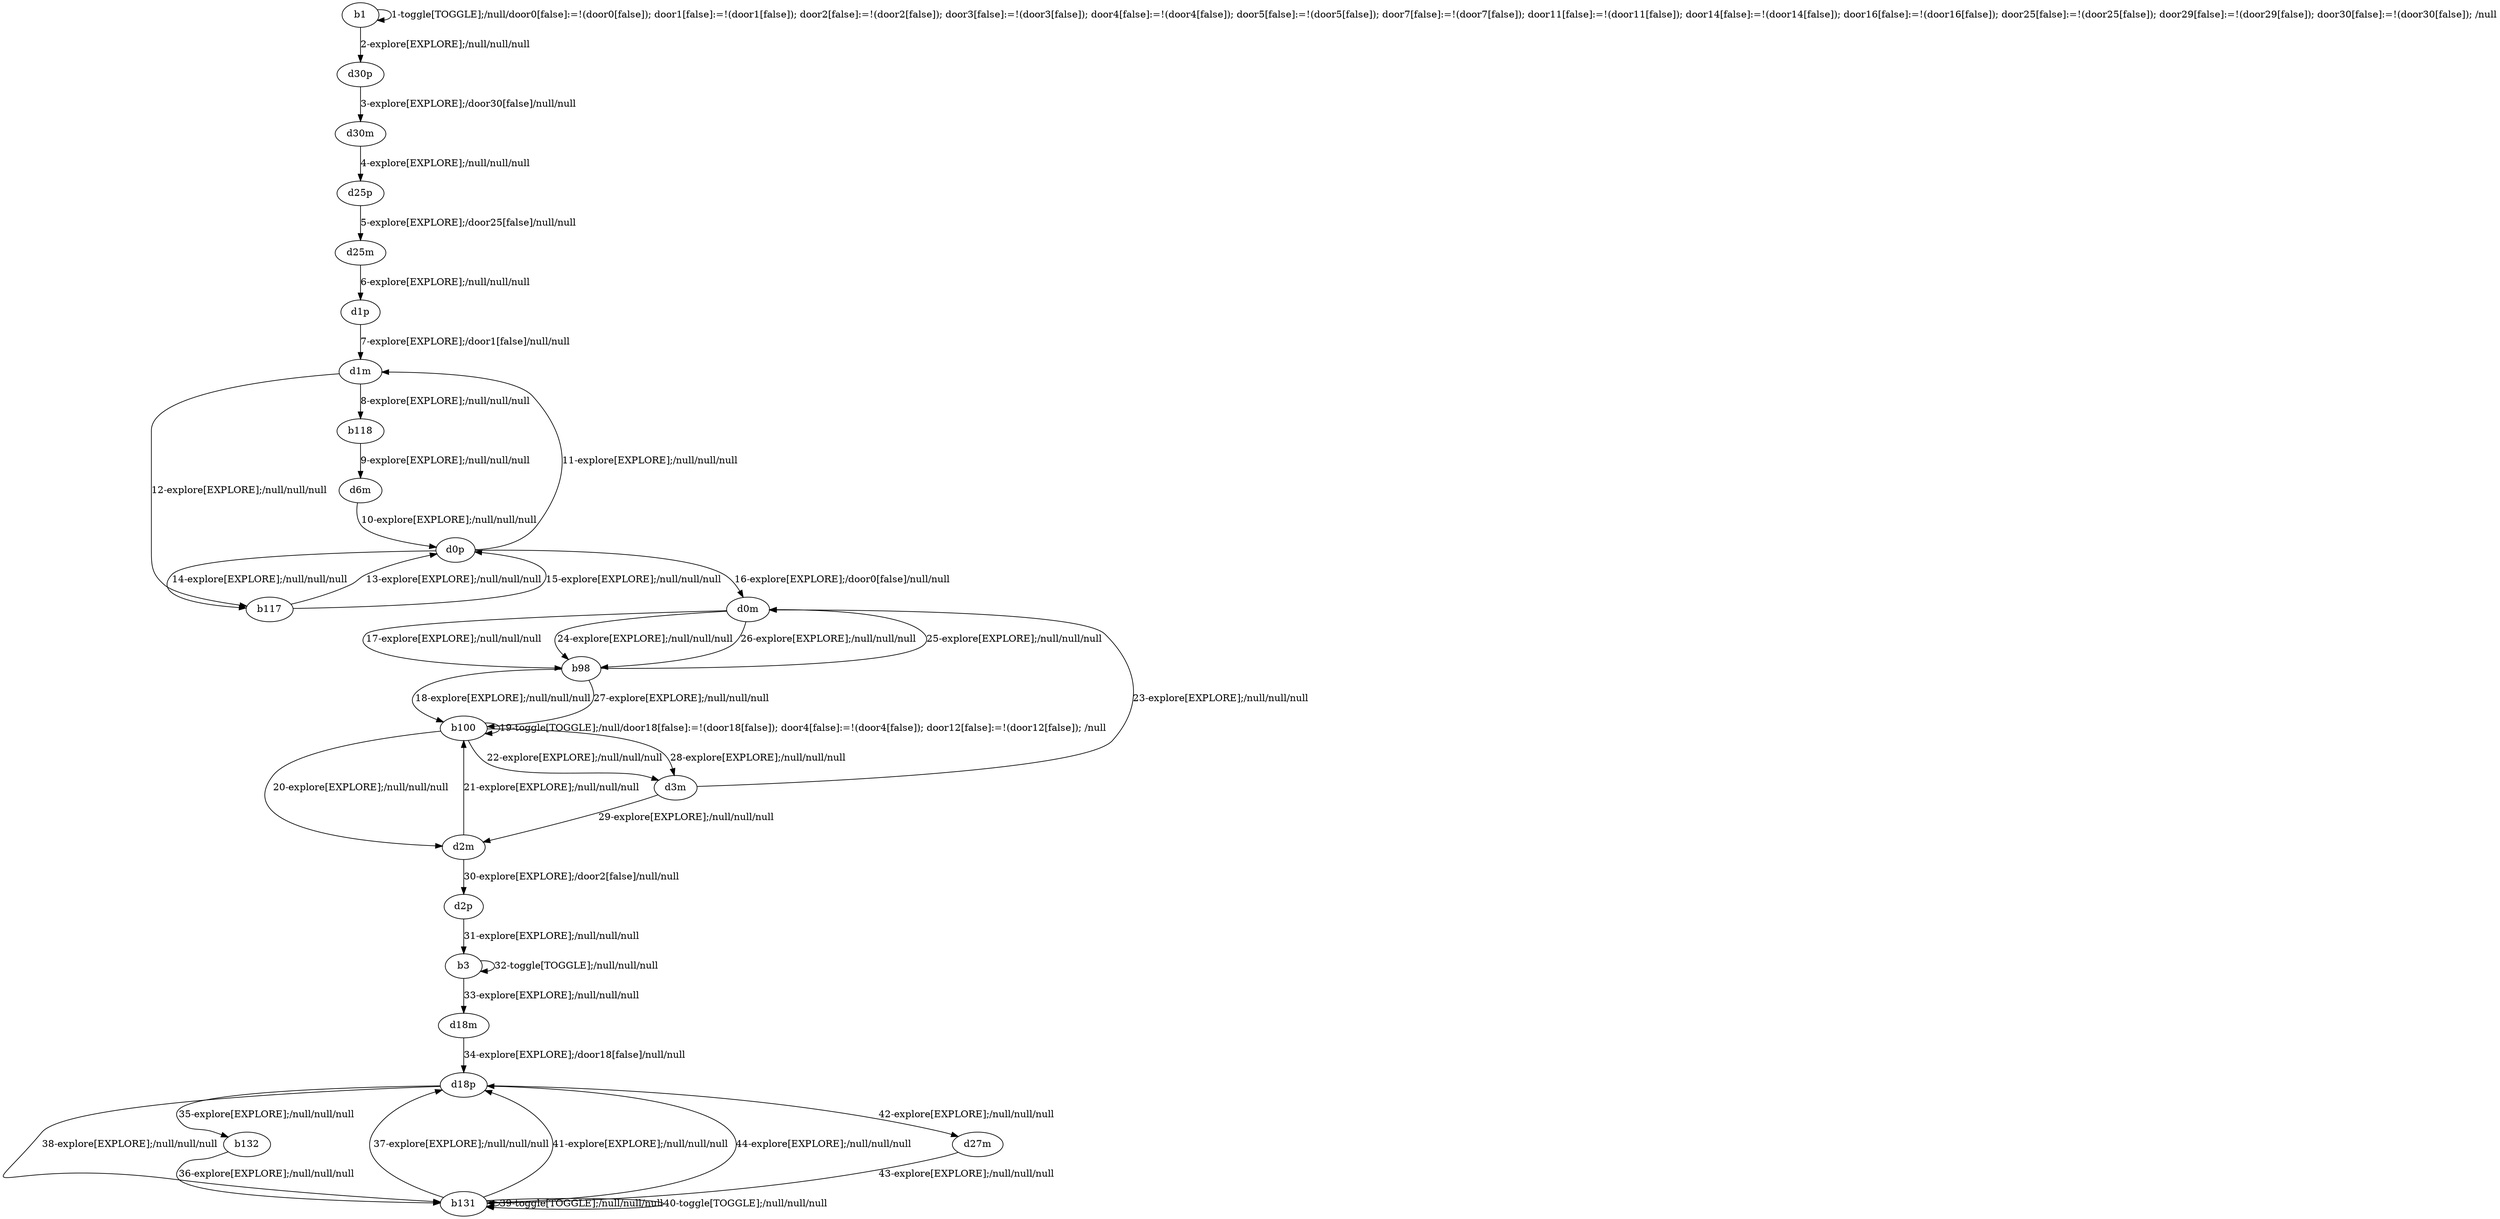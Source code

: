# Total number of goals covered by this test: 1
# d27m --> b131

digraph g {
"b1" -> "b1" [label = "1-toggle[TOGGLE];/null/door0[false]:=!(door0[false]); door1[false]:=!(door1[false]); door2[false]:=!(door2[false]); door3[false]:=!(door3[false]); door4[false]:=!(door4[false]); door5[false]:=!(door5[false]); door7[false]:=!(door7[false]); door11[false]:=!(door11[false]); door14[false]:=!(door14[false]); door16[false]:=!(door16[false]); door25[false]:=!(door25[false]); door29[false]:=!(door29[false]); door30[false]:=!(door30[false]); /null"];
"b1" -> "d30p" [label = "2-explore[EXPLORE];/null/null/null"];
"d30p" -> "d30m" [label = "3-explore[EXPLORE];/door30[false]/null/null"];
"d30m" -> "d25p" [label = "4-explore[EXPLORE];/null/null/null"];
"d25p" -> "d25m" [label = "5-explore[EXPLORE];/door25[false]/null/null"];
"d25m" -> "d1p" [label = "6-explore[EXPLORE];/null/null/null"];
"d1p" -> "d1m" [label = "7-explore[EXPLORE];/door1[false]/null/null"];
"d1m" -> "b118" [label = "8-explore[EXPLORE];/null/null/null"];
"b118" -> "d6m" [label = "9-explore[EXPLORE];/null/null/null"];
"d6m" -> "d0p" [label = "10-explore[EXPLORE];/null/null/null"];
"d0p" -> "d1m" [label = "11-explore[EXPLORE];/null/null/null"];
"d1m" -> "b117" [label = "12-explore[EXPLORE];/null/null/null"];
"b117" -> "d0p" [label = "13-explore[EXPLORE];/null/null/null"];
"d0p" -> "b117" [label = "14-explore[EXPLORE];/null/null/null"];
"b117" -> "d0p" [label = "15-explore[EXPLORE];/null/null/null"];
"d0p" -> "d0m" [label = "16-explore[EXPLORE];/door0[false]/null/null"];
"d0m" -> "b98" [label = "17-explore[EXPLORE];/null/null/null"];
"b98" -> "b100" [label = "18-explore[EXPLORE];/null/null/null"];
"b100" -> "b100" [label = "19-toggle[TOGGLE];/null/door18[false]:=!(door18[false]); door4[false]:=!(door4[false]); door12[false]:=!(door12[false]); /null"];
"b100" -> "d2m" [label = "20-explore[EXPLORE];/null/null/null"];
"d2m" -> "b100" [label = "21-explore[EXPLORE];/null/null/null"];
"b100" -> "d3m" [label = "22-explore[EXPLORE];/null/null/null"];
"d3m" -> "d0m" [label = "23-explore[EXPLORE];/null/null/null"];
"d0m" -> "b98" [label = "24-explore[EXPLORE];/null/null/null"];
"b98" -> "d0m" [label = "25-explore[EXPLORE];/null/null/null"];
"d0m" -> "b98" [label = "26-explore[EXPLORE];/null/null/null"];
"b98" -> "b100" [label = "27-explore[EXPLORE];/null/null/null"];
"b100" -> "d3m" [label = "28-explore[EXPLORE];/null/null/null"];
"d3m" -> "d2m" [label = "29-explore[EXPLORE];/null/null/null"];
"d2m" -> "d2p" [label = "30-explore[EXPLORE];/door2[false]/null/null"];
"d2p" -> "b3" [label = "31-explore[EXPLORE];/null/null/null"];
"b3" -> "b3" [label = "32-toggle[TOGGLE];/null/null/null"];
"b3" -> "d18m" [label = "33-explore[EXPLORE];/null/null/null"];
"d18m" -> "d18p" [label = "34-explore[EXPLORE];/door18[false]/null/null"];
"d18p" -> "b132" [label = "35-explore[EXPLORE];/null/null/null"];
"b132" -> "b131" [label = "36-explore[EXPLORE];/null/null/null"];
"b131" -> "d18p" [label = "37-explore[EXPLORE];/null/null/null"];
"d18p" -> "b131" [label = "38-explore[EXPLORE];/null/null/null"];
"b131" -> "b131" [label = "39-toggle[TOGGLE];/null/null/null"];
"b131" -> "b131" [label = "40-toggle[TOGGLE];/null/null/null"];
"b131" -> "d18p" [label = "41-explore[EXPLORE];/null/null/null"];
"d18p" -> "d27m" [label = "42-explore[EXPLORE];/null/null/null"];
"d27m" -> "b131" [label = "43-explore[EXPLORE];/null/null/null"];
"b131" -> "d18p" [label = "44-explore[EXPLORE];/null/null/null"];
}